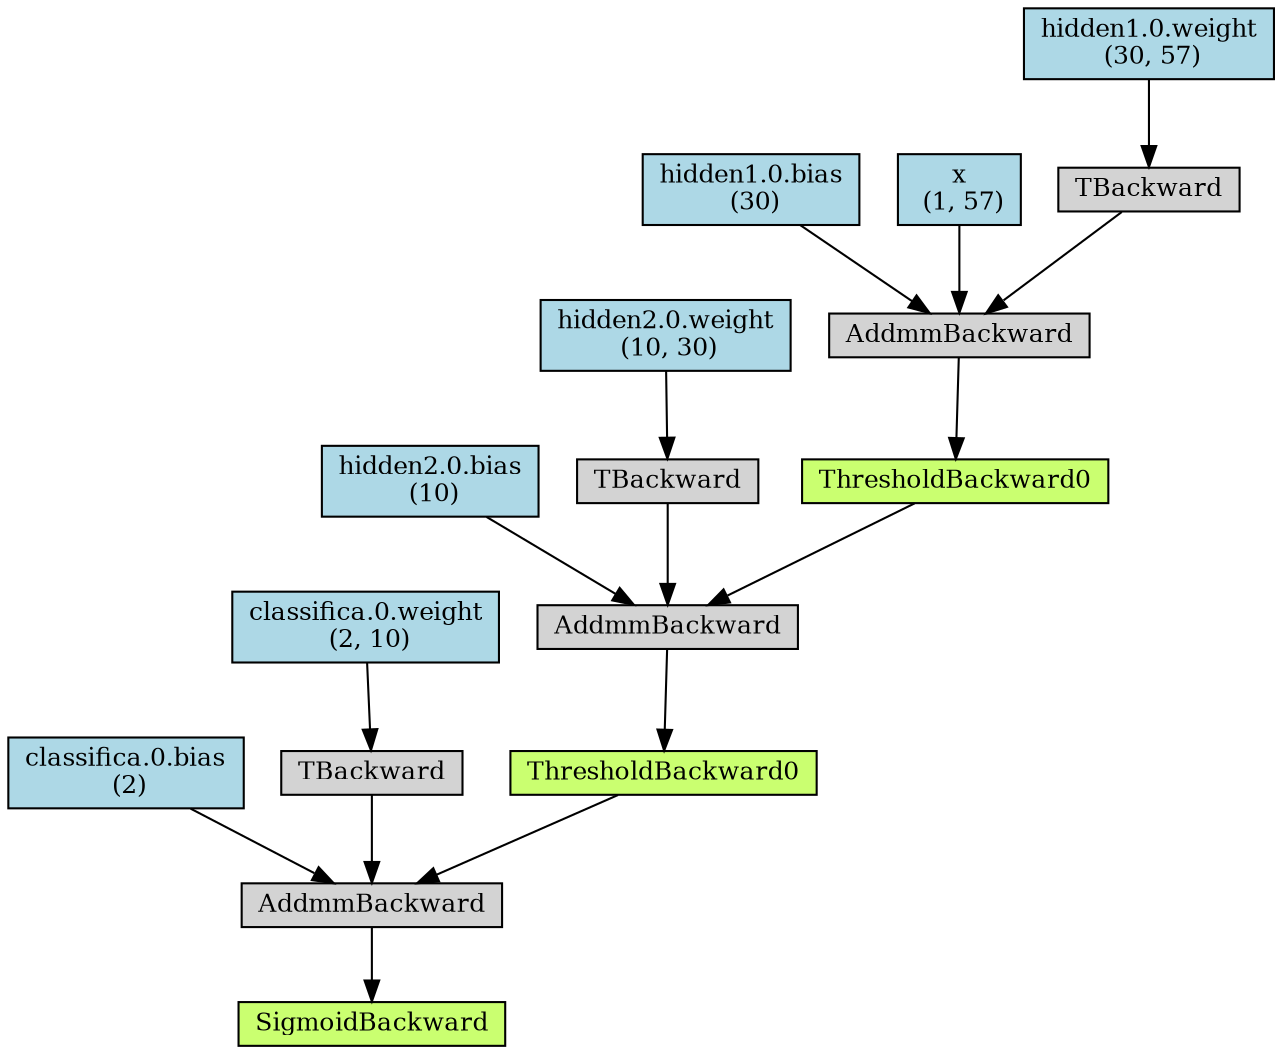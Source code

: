 digraph {
	graph [size="12,12"]
	node [align=left fontsize=12 height=0.2 ranksep=0.1 shape=box style=filled]
	112427129264 [label=ThresholdBackward0 fillcolor=darkolivegreen1]
	112397298040 -> 112427129264
	112397298040 [label=AddmmBackward]
	112397298880 -> 112397298040
	112397298880 [label="hidden1.0.bias
 (30)" fillcolor=lightblue]
	112397296192 -> 112397298040
	112397296192 [label="x
 (1, 57)" fillcolor=lightblue]
	112397297592 -> 112397298040
	112397297592 [label=TBackward]
	112397299664 -> 112397297592
	112397299664 [label="hidden1.0.weight
 (30, 57)" fillcolor=lightblue]
	112397299048 [label=ThresholdBackward0 fillcolor=darkolivegreen1]
	112397299608 -> 112397299048
	112397299608 [label=AddmmBackward]
	112397296360 -> 112397299608
	112397296360 [label="hidden2.0.bias
 (10)" fillcolor=lightblue]
	112427129264 -> 112397299608
	112397297536 -> 112397299608
	112397297536 [label=TBackward]
	112397298488 -> 112397297536
	112397298488 [label="hidden2.0.weight
 (10, 30)" fillcolor=lightblue]
	112397296304 [label=SigmoidBackward fillcolor=darkolivegreen1]
	112397298712 -> 112397296304
	112397298712 [label=AddmmBackward]
	112397298320 -> 112397298712
	112397298320 [label="classifica.0.bias
 (2)" fillcolor=lightblue]
	112397299048 -> 112397298712
	112397296640 -> 112397298712
	112397296640 [label=TBackward]
	112397297760 -> 112397296640
	112397297760 [label="classifica.0.weight
 (2, 10)" fillcolor=lightblue]
}
